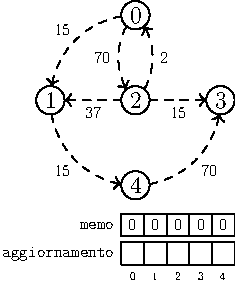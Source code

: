 unitsize(.5cm);

void draw_node(pair pos, string text, bool active = false) {
	path c = circle(pos, .5);
	
	if(active) fill(c, rgb(.8,.5,.5));
	else fill(c, white);
	
	draw(c, black);
	label(text, pos);
}

void draw_edge(path edge, string text, align al = NoAlign, int status = 0) {
	pair a = relpoint(edge, 0);
	pair b = relpoint(edge, 1);

	real time_a = intersect(edge, circle(a, .5))[0];
	real time_b = intersect(edge, circle(b, .5))[0];

	path sub = subpath(edge, time_a, time_b);
	pair mid = midpoint(sub);
	
	label(scale(.7) * text, mid, al);

    if (status == 2)
	    draw(edge, rgb(1,.8,.8) + linewidth(5));
	if (status == 1)
	    draw(sub, dashed, arrow = EndArrow(TeXHead, size = 1.5));
	else
	    draw(sub, arrow = EndArrow(TeXHead, size = 1.5));
}

void draw_table(string[] num_memo, string[] num_agg, bool[] col_memo, bool[] col_agg) {
    int i;
    
    draw((-0.5,-4.8) -- (3.5,-4.8) -- (3.5,-4) -- (-0.5,-4));
    draw((-0.5,-5.8) -- (3.5,-5.8) -- (3.5,-5) -- (-0.5,-5));
    
    for (i = 0; i < 5; i = i + 1) {
        draw((i * 0.8 - 0.5,-4) .. (i * 0.8 - 0.5,-4.8));
        draw((i * 0.8 - 0.5,-5) .. (i * 0.8 - 0.5,-5.8));
        
        label(scale(.5) * (string)i, (i * 0.8 - 0.1,-5.8), S);
        
        if (col_memo[i])
            label(scale(.7) * num_memo[i], (i * 0.8 - 0.1,-4.4), rgb(0,1,0));
        else
            label(scale(.7) * num_memo[i], (i * 0.8 - 0.1,-4.4));
        
        if (col_agg[i])
            label(scale(.7) * num_agg[i], (i * 0.8 - 0.1,-5.4), rgb(1,0,0));
        else
            label(scale(.7) * num_agg[i], (i * 0.8 - 0.1,-5.4));
    }
    
    label(scale(.7) * "\tt memo", (-0.5,-4.4), W);
    label(scale(.7) * "\tt aggiornamento", (-0.5,-5.4), W);
}

pair n0 = (0,3);
pair n1 = (-3,0);
pair n2 = (0,0);
pair n3 = (3,0);
pair n4 = (0,-3);

string[] num_memo = {"0", "0", "0", "0", "0"};
string[] num_agg = {"", "", "", "", ""};
bool[] col_memo = {false, false, false, false, false};
bool[] col_agg = {false, false, false, false, false};

draw_edge(n0{left} .. {down}n1, "15", NW, 1);
draw_edge(n0{down-right} .. {down-left}n2, "70", W, 1);
draw_edge(n1{down} .. {right}n4, "15", SW, 1);
draw_edge(n2 .. n1, "37", S, 1);
draw_edge(n2{up-left} .. {up-right}n0, "2", E, 1);
draw_edge(n2 .. n3, "15", S, 1);
draw_edge(n4{right} .. {up}n3, "70", SE, 1);

draw_node(n0, "0");
draw_node(n1, "1");
draw_node(n2, "2");
draw_node(n3, "3");
draw_node(n4, "4");

draw_table(num_memo, num_agg, col_memo, col_agg);